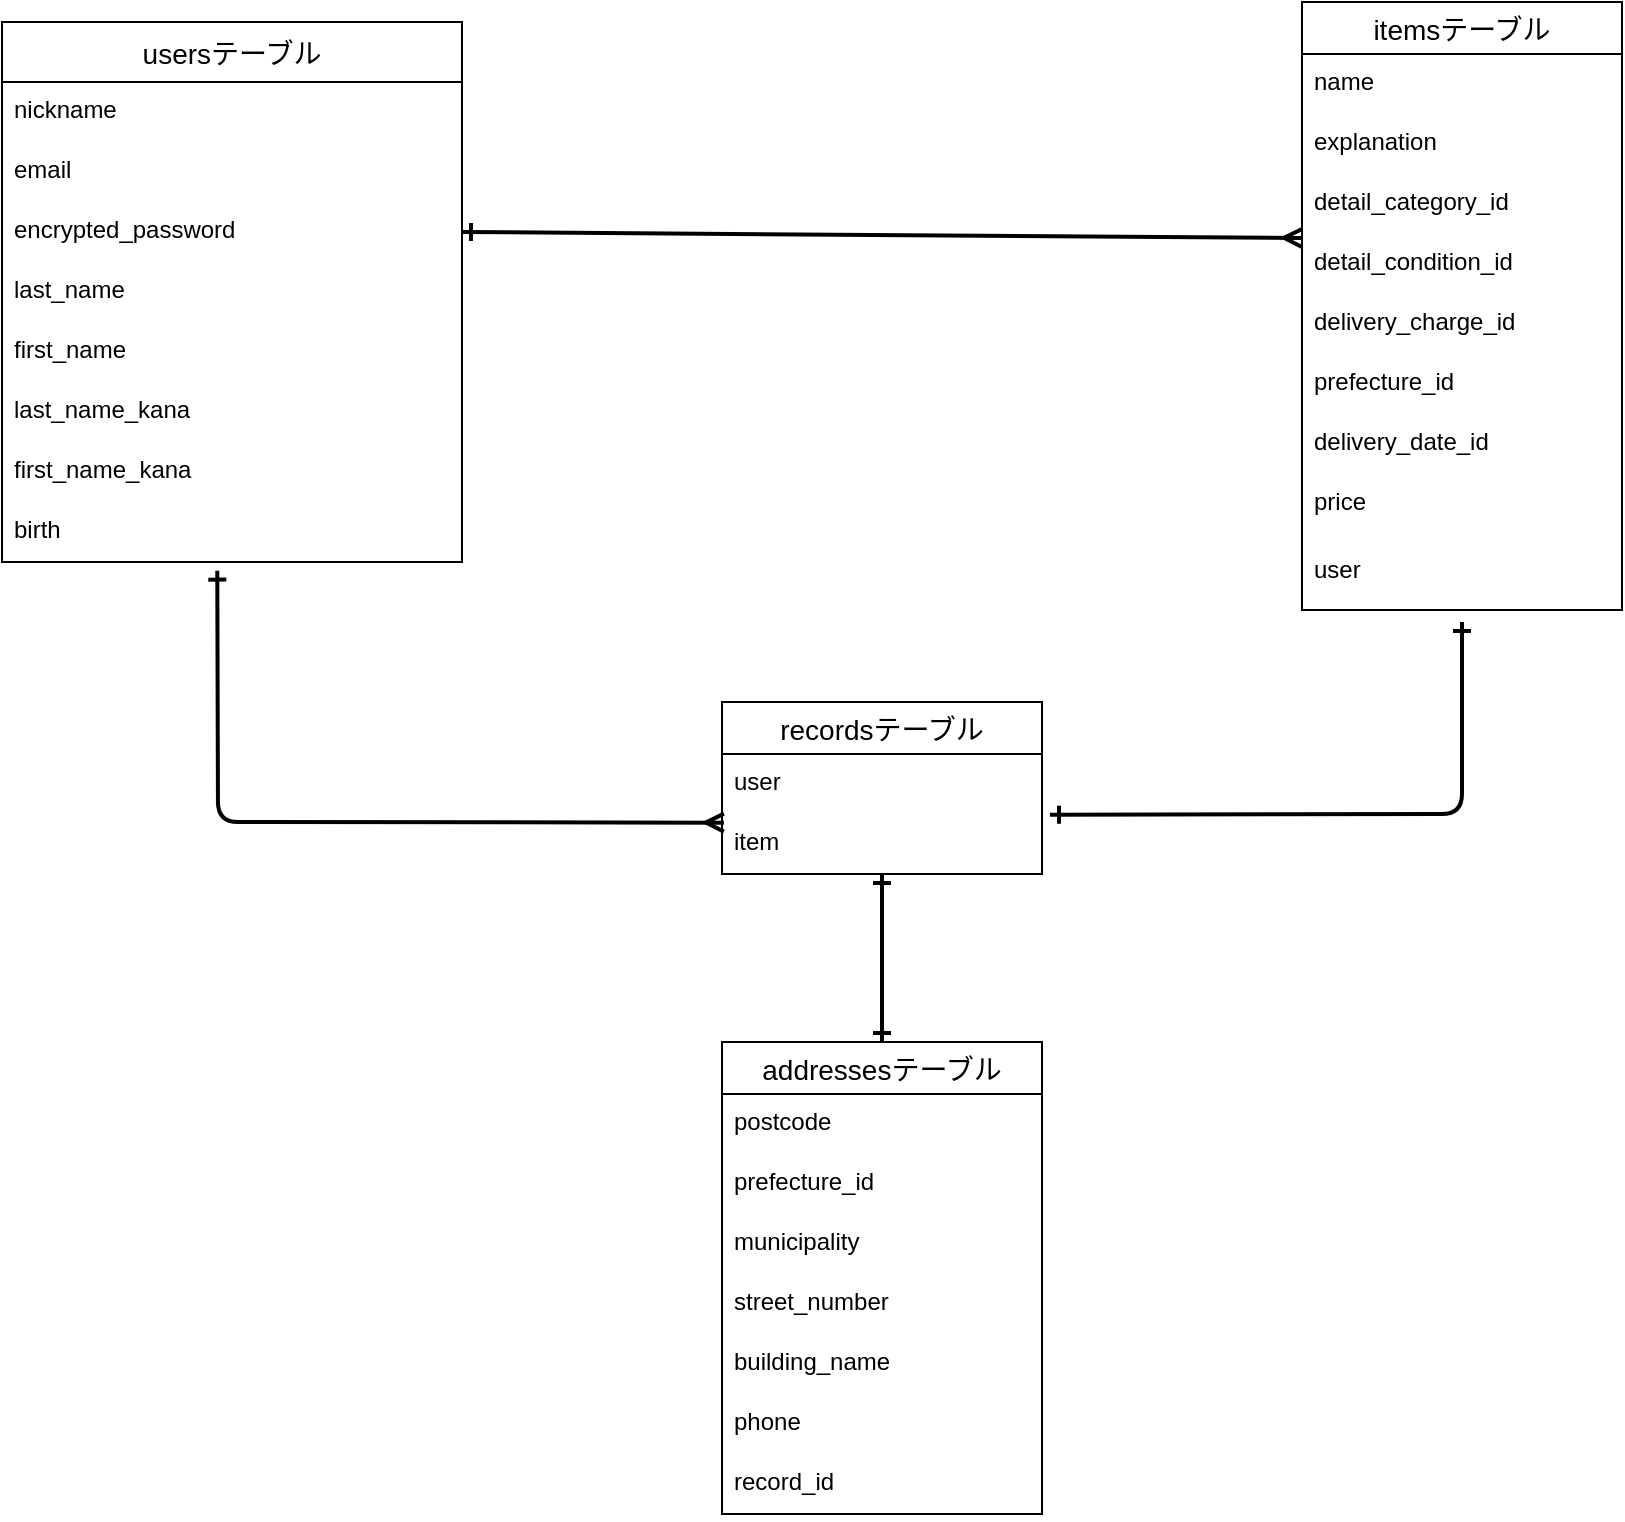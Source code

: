 <mxfile>
    <diagram id="WFOtl1uapArni-DYhw80" name="ページ1">
        <mxGraphModel dx="1230" dy="838" grid="1" gridSize="10" guides="1" tooltips="1" connect="1" arrows="1" fold="1" page="1" pageScale="1" pageWidth="827" pageHeight="1169" math="0" shadow="0">
            <root>
                <mxCell id="0"/>
                <mxCell id="1" parent="0"/>
                <mxCell id="11" value="usersテーブル" style="swimlane;fontStyle=0;childLayout=stackLayout;horizontal=1;startSize=30;horizontalStack=0;resizeParent=1;resizeParentMax=0;resizeLast=0;collapsible=1;marginBottom=0;align=center;fontSize=14;" parent="1" vertex="1">
                    <mxGeometry x="260" y="220" width="230" height="270" as="geometry">
                        <mxRectangle x="60" y="106" width="60" height="30" as="alternateBounds"/>
                    </mxGeometry>
                </mxCell>
                <mxCell id="38" value="nickname " style="text;strokeColor=none;fillColor=none;spacingLeft=4;spacingRight=4;overflow=hidden;rotatable=0;points=[[0,0.5],[1,0.5]];portConstraint=eastwest;fontSize=12;" parent="11" vertex="1">
                    <mxGeometry y="30" width="230" height="30" as="geometry"/>
                </mxCell>
                <mxCell id="37" value="email" style="text;strokeColor=none;fillColor=none;spacingLeft=4;spacingRight=4;overflow=hidden;rotatable=0;points=[[0,0.5],[1,0.5]];portConstraint=eastwest;fontSize=12;" parent="11" vertex="1">
                    <mxGeometry y="60" width="230" height="30" as="geometry"/>
                </mxCell>
                <mxCell id="36" value="encrypted_password" style="text;strokeColor=none;fillColor=none;spacingLeft=4;spacingRight=4;overflow=hidden;rotatable=0;points=[[0,0.5],[1,0.5]];portConstraint=eastwest;fontSize=12;" parent="11" vertex="1">
                    <mxGeometry y="90" width="230" height="30" as="geometry"/>
                </mxCell>
                <mxCell id="35" value="last_name" style="text;strokeColor=none;fillColor=none;spacingLeft=4;spacingRight=4;overflow=hidden;rotatable=0;points=[[0,0.5],[1,0.5]];portConstraint=eastwest;fontSize=12;" parent="11" vertex="1">
                    <mxGeometry y="120" width="230" height="30" as="geometry"/>
                </mxCell>
                <mxCell id="34" value="first_name" style="text;strokeColor=none;fillColor=none;spacingLeft=4;spacingRight=4;overflow=hidden;rotatable=0;points=[[0,0.5],[1,0.5]];portConstraint=eastwest;fontSize=12;" parent="11" vertex="1">
                    <mxGeometry y="150" width="230" height="30" as="geometry"/>
                </mxCell>
                <mxCell id="39" value="last_name_kana" style="text;strokeColor=none;fillColor=none;spacingLeft=4;spacingRight=4;overflow=hidden;rotatable=0;points=[[0,0.5],[1,0.5]];portConstraint=eastwest;fontSize=12;" vertex="1" parent="11">
                    <mxGeometry y="180" width="230" height="30" as="geometry"/>
                </mxCell>
                <mxCell id="42" value="first_name_kana" style="text;strokeColor=none;fillColor=none;spacingLeft=4;spacingRight=4;overflow=hidden;rotatable=0;points=[[0,0.5],[1,0.5]];portConstraint=eastwest;fontSize=12;" vertex="1" parent="11">
                    <mxGeometry y="210" width="230" height="30" as="geometry"/>
                </mxCell>
                <mxCell id="41" value="birth" style="text;strokeColor=none;fillColor=none;spacingLeft=4;spacingRight=4;overflow=hidden;rotatable=0;points=[[0,0.5],[1,0.5]];portConstraint=eastwest;fontSize=12;" vertex="1" parent="11">
                    <mxGeometry y="240" width="230" height="30" as="geometry"/>
                </mxCell>
                <mxCell id="15" value="itemsテーブル" style="swimlane;fontStyle=0;childLayout=stackLayout;horizontal=1;startSize=26;horizontalStack=0;resizeParent=1;resizeParentMax=0;resizeLast=0;collapsible=1;marginBottom=0;align=center;fontSize=14;" parent="1" vertex="1">
                    <mxGeometry x="910" y="210" width="160" height="304" as="geometry"/>
                </mxCell>
                <mxCell id="16" value="name" style="text;strokeColor=none;fillColor=none;spacingLeft=4;spacingRight=4;overflow=hidden;rotatable=0;points=[[0,0.5],[1,0.5]];portConstraint=eastwest;fontSize=12;" parent="15" vertex="1">
                    <mxGeometry y="26" width="160" height="30" as="geometry"/>
                </mxCell>
                <mxCell id="17" value="explanation" style="text;strokeColor=none;fillColor=none;spacingLeft=4;spacingRight=4;overflow=hidden;rotatable=0;points=[[0,0.5],[1,0.5]];portConstraint=eastwest;fontSize=12;" parent="15" vertex="1">
                    <mxGeometry y="56" width="160" height="30" as="geometry"/>
                </mxCell>
                <mxCell id="18" value="detail_category_id" style="text;strokeColor=none;fillColor=none;spacingLeft=4;spacingRight=4;overflow=hidden;rotatable=0;points=[[0,0.5],[1,0.5]];portConstraint=eastwest;fontSize=12;" parent="15" vertex="1">
                    <mxGeometry y="86" width="160" height="30" as="geometry"/>
                </mxCell>
                <mxCell id="50" value="detail_condition_id" style="text;strokeColor=none;fillColor=none;spacingLeft=4;spacingRight=4;overflow=hidden;rotatable=0;points=[[0,0.5],[1,0.5]];portConstraint=eastwest;fontSize=12;" vertex="1" parent="15">
                    <mxGeometry y="116" width="160" height="30" as="geometry"/>
                </mxCell>
                <mxCell id="48" value="delivery_charge_id" style="text;strokeColor=none;fillColor=none;spacingLeft=4;spacingRight=4;overflow=hidden;rotatable=0;points=[[0,0.5],[1,0.5]];portConstraint=eastwest;fontSize=12;" vertex="1" parent="15">
                    <mxGeometry y="146" width="160" height="30" as="geometry"/>
                </mxCell>
                <mxCell id="47" value="prefecture_id" style="text;strokeColor=none;fillColor=none;spacingLeft=4;spacingRight=4;overflow=hidden;rotatable=0;points=[[0,0.5],[1,0.5]];portConstraint=eastwest;fontSize=12;" vertex="1" parent="15">
                    <mxGeometry y="176" width="160" height="30" as="geometry"/>
                </mxCell>
                <mxCell id="46" value="delivery_date_id" style="text;strokeColor=none;fillColor=none;spacingLeft=4;spacingRight=4;overflow=hidden;rotatable=0;points=[[0,0.5],[1,0.5]];portConstraint=eastwest;fontSize=12;" vertex="1" parent="15">
                    <mxGeometry y="206" width="160" height="30" as="geometry"/>
                </mxCell>
                <mxCell id="55" value="price" style="text;strokeColor=none;fillColor=none;spacingLeft=4;spacingRight=4;overflow=hidden;rotatable=0;points=[[0,0.5],[1,0.5]];portConstraint=eastwest;fontSize=12;" vertex="1" parent="15">
                    <mxGeometry y="236" width="160" height="34" as="geometry"/>
                </mxCell>
                <mxCell id="74" value="user" style="text;strokeColor=none;fillColor=none;spacingLeft=4;spacingRight=4;overflow=hidden;rotatable=0;points=[[0,0.5],[1,0.5]];portConstraint=eastwest;fontSize=12;" vertex="1" parent="15">
                    <mxGeometry y="270" width="160" height="34" as="geometry"/>
                </mxCell>
                <mxCell id="71" style="edgeStyle=none;jumpSize=30;html=1;startArrow=ERone;startFill=0;endArrow=ERone;endFill=0;strokeWidth=2;" edge="1" parent="1" source="26" target="64">
                    <mxGeometry relative="1" as="geometry"/>
                </mxCell>
                <mxCell id="26" value="addressesテーブル" style="swimlane;fontStyle=0;childLayout=stackLayout;horizontal=1;startSize=26;horizontalStack=0;resizeParent=1;resizeParentMax=0;resizeLast=0;collapsible=1;marginBottom=0;align=center;fontSize=14;" parent="1" vertex="1">
                    <mxGeometry x="620" y="730" width="160" height="236" as="geometry"/>
                </mxCell>
                <mxCell id="27" value="postcode" style="text;strokeColor=none;fillColor=none;spacingLeft=4;spacingRight=4;overflow=hidden;rotatable=0;points=[[0,0.5],[1,0.5]];portConstraint=eastwest;fontSize=12;" parent="26" vertex="1">
                    <mxGeometry y="26" width="160" height="30" as="geometry"/>
                </mxCell>
                <mxCell id="28" value="prefecture_id" style="text;strokeColor=none;fillColor=none;spacingLeft=4;spacingRight=4;overflow=hidden;rotatable=0;points=[[0,0.5],[1,0.5]];portConstraint=eastwest;fontSize=12;" parent="26" vertex="1">
                    <mxGeometry y="56" width="160" height="30" as="geometry"/>
                </mxCell>
                <mxCell id="29" value="municipality" style="text;strokeColor=none;fillColor=none;spacingLeft=4;spacingRight=4;overflow=hidden;rotatable=0;points=[[0,0.5],[1,0.5]];portConstraint=eastwest;fontSize=12;" parent="26" vertex="1">
                    <mxGeometry y="86" width="160" height="30" as="geometry"/>
                </mxCell>
                <mxCell id="51" value="street_number" style="text;strokeColor=none;fillColor=none;spacingLeft=4;spacingRight=4;overflow=hidden;rotatable=0;points=[[0,0.5],[1,0.5]];portConstraint=eastwest;fontSize=12;" vertex="1" parent="26">
                    <mxGeometry y="116" width="160" height="30" as="geometry"/>
                </mxCell>
                <mxCell id="52" value="building_name" style="text;strokeColor=none;fillColor=none;spacingLeft=4;spacingRight=4;overflow=hidden;rotatable=0;points=[[0,0.5],[1,0.5]];portConstraint=eastwest;fontSize=12;" vertex="1" parent="26">
                    <mxGeometry y="146" width="160" height="30" as="geometry"/>
                </mxCell>
                <mxCell id="53" value="phone&#10;" style="text;strokeColor=none;fillColor=none;spacingLeft=4;spacingRight=4;overflow=hidden;rotatable=0;points=[[0,0.5],[1,0.5]];portConstraint=eastwest;fontSize=12;" vertex="1" parent="26">
                    <mxGeometry y="176" width="160" height="30" as="geometry"/>
                </mxCell>
                <mxCell id="54" value="record_id" style="text;strokeColor=none;fillColor=none;spacingLeft=4;spacingRight=4;overflow=hidden;rotatable=0;points=[[0,0.5],[1,0.5]];portConstraint=eastwest;fontSize=12;" vertex="1" parent="26">
                    <mxGeometry y="206" width="160" height="30" as="geometry"/>
                </mxCell>
                <mxCell id="56" style="edgeStyle=none;jumpSize=30;html=1;endArrow=ERmany;endFill=0;strokeWidth=2;exitX=1;exitY=0.5;exitDx=0;exitDy=0;startArrow=ERone;startFill=0;" edge="1" parent="1" source="36">
                    <mxGeometry relative="1" as="geometry">
                        <mxPoint x="500" y="320" as="sourcePoint"/>
                        <mxPoint x="910" y="328" as="targetPoint"/>
                    </mxGeometry>
                </mxCell>
                <mxCell id="62" value="recordsテーブル" style="swimlane;fontStyle=0;childLayout=stackLayout;horizontal=1;startSize=26;horizontalStack=0;resizeParent=1;resizeParentMax=0;resizeLast=0;collapsible=1;marginBottom=0;align=center;fontSize=14;" vertex="1" parent="1">
                    <mxGeometry x="620" y="560" width="160" height="86" as="geometry"/>
                </mxCell>
                <mxCell id="63" value="user" style="text;strokeColor=none;fillColor=none;spacingLeft=4;spacingRight=4;overflow=hidden;rotatable=0;points=[[0,0.5],[1,0.5]];portConstraint=eastwest;fontSize=12;" vertex="1" parent="62">
                    <mxGeometry y="26" width="160" height="30" as="geometry"/>
                </mxCell>
                <mxCell id="64" value="item" style="text;strokeColor=none;fillColor=none;spacingLeft=4;spacingRight=4;overflow=hidden;rotatable=0;points=[[0,0.5],[1,0.5]];portConstraint=eastwest;fontSize=12;" vertex="1" parent="62">
                    <mxGeometry y="56" width="160" height="30" as="geometry"/>
                </mxCell>
                <mxCell id="65" style="edgeStyle=none;jumpSize=30;html=1;entryX=0.006;entryY=1.144;entryDx=0;entryDy=0;startArrow=ERone;startFill=0;endArrow=ERmany;endFill=0;strokeWidth=2;exitX=0.468;exitY=1.144;exitDx=0;exitDy=0;exitPerimeter=0;entryPerimeter=0;" edge="1" parent="1" source="41" target="63">
                    <mxGeometry relative="1" as="geometry">
                        <mxPoint x="350" y="505" as="sourcePoint"/>
                        <Array as="points">
                            <mxPoint x="368" y="620"/>
                        </Array>
                    </mxGeometry>
                </mxCell>
                <mxCell id="70" style="edgeStyle=none;jumpSize=30;html=1;entryX=1.025;entryY=0.011;entryDx=0;entryDy=0;startArrow=ERone;startFill=0;endArrow=ERone;endFill=0;strokeWidth=2;entryPerimeter=0;exitX=0.5;exitY=1.176;exitDx=0;exitDy=0;exitPerimeter=0;" edge="1" parent="1" source="74" target="64">
                    <mxGeometry relative="1" as="geometry">
                        <mxPoint x="990" y="550" as="sourcePoint"/>
                        <Array as="points">
                            <mxPoint x="990" y="586"/>
                            <mxPoint x="990" y="616"/>
                        </Array>
                    </mxGeometry>
                </mxCell>
            </root>
        </mxGraphModel>
    </diagram>
</mxfile>